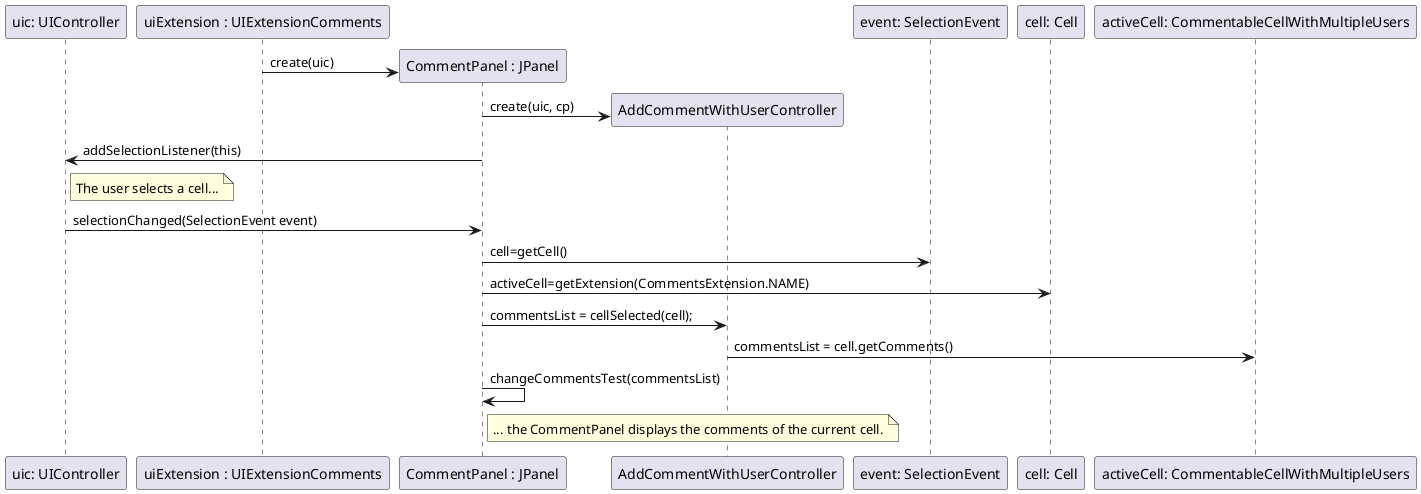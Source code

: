 @startuml core02_01_design2.png
    participant "uic: UIController" as uic
    participant "uiExtension : UIExtensionComments" as UIExt
    participant "CommentPanel : JPanel" as cp
    participant "AddCommentWithUserController" as ctrl
    participant "event: SelectionEvent" as event
    participant "cell: Cell" as cell
    participant "activeCell: CommentableCellWithMultipleUsers" as activeCell

    create cp
    UIExt -> cp :  create(uic) 
    
    create ctrl
    cp -> ctrl: create(uic, cp)   
    cp -> uic : addSelectionListener(this)

    note right of uic
        The user selects a cell...
    end note

    uic -> cp : selectionChanged(SelectionEvent event)
    cp -> event : cell=getCell()
    cp -> cell : activeCell=getExtension(CommentsExtension.NAME)

    cp -> ctrl : commentsList = cellSelected(cell);
    ctrl -> activeCell : commentsList = cell.getComments()
    cp -> cp : changeCommentsTest(commentsList)

    note right of cp
        ... the CommentPanel displays the comments of the current cell.
    end note

@enduml